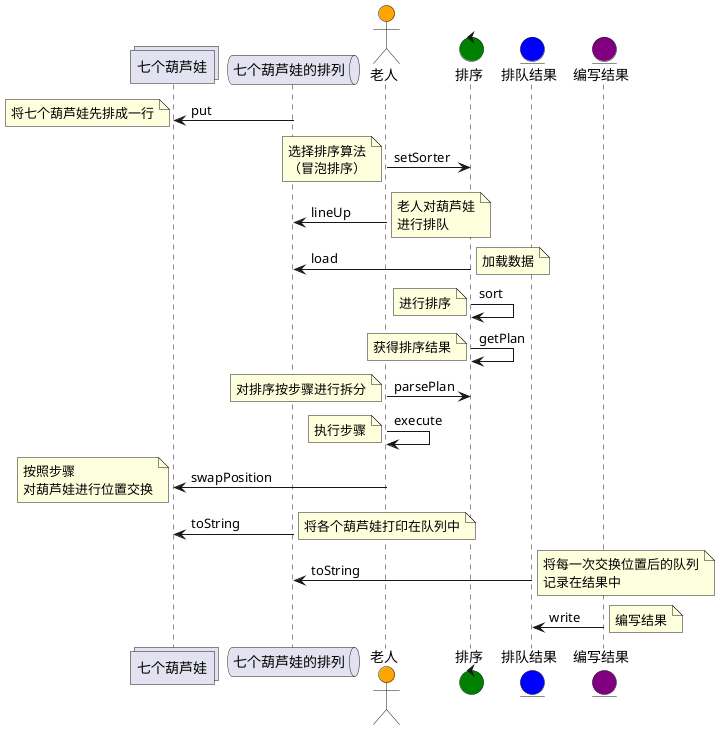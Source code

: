 @startuml

collections 七个葫芦娃 as gourd
queue   七个葫芦娃的排列  as  line
actor   老人    as  theGeezer   #Orange
control 排序    as  sorter  #Green
entity  排队结果    as  log #Blue
entity  编写结果    as  writer  #Purple


line -> gourd : put
note left: 将七个葫芦娃先排成一行

theGeezer -> sorter : setSorter
note left
选择排序算法
（冒泡排序）
endnote

theGeezer -> line: lineUp
note right
老人对葫芦娃
进行排队
endnote

sorter -> line: load
note right: 加载数据

sorter -> sorter: sort
note left: 进行排序

sorter -> sorter: getPlan
note left: 获得排序结果

theGeezer -> sorter: parsePlan
note left: 对排序按步骤进行拆分

theGeezer -> theGeezer: execute
note left: 执行步骤

theGeezer -> gourd: swapPosition
note left 
按照步骤
对葫芦娃进行位置交换
endnote

line -> gourd: toString
note right: 将各个葫芦娃打印在队列中

log -> line: toString
note right 
将每一次交换位置后的队列
记录在结果中
endnote

writer -> log: write
note right: 编写结果

@enduml